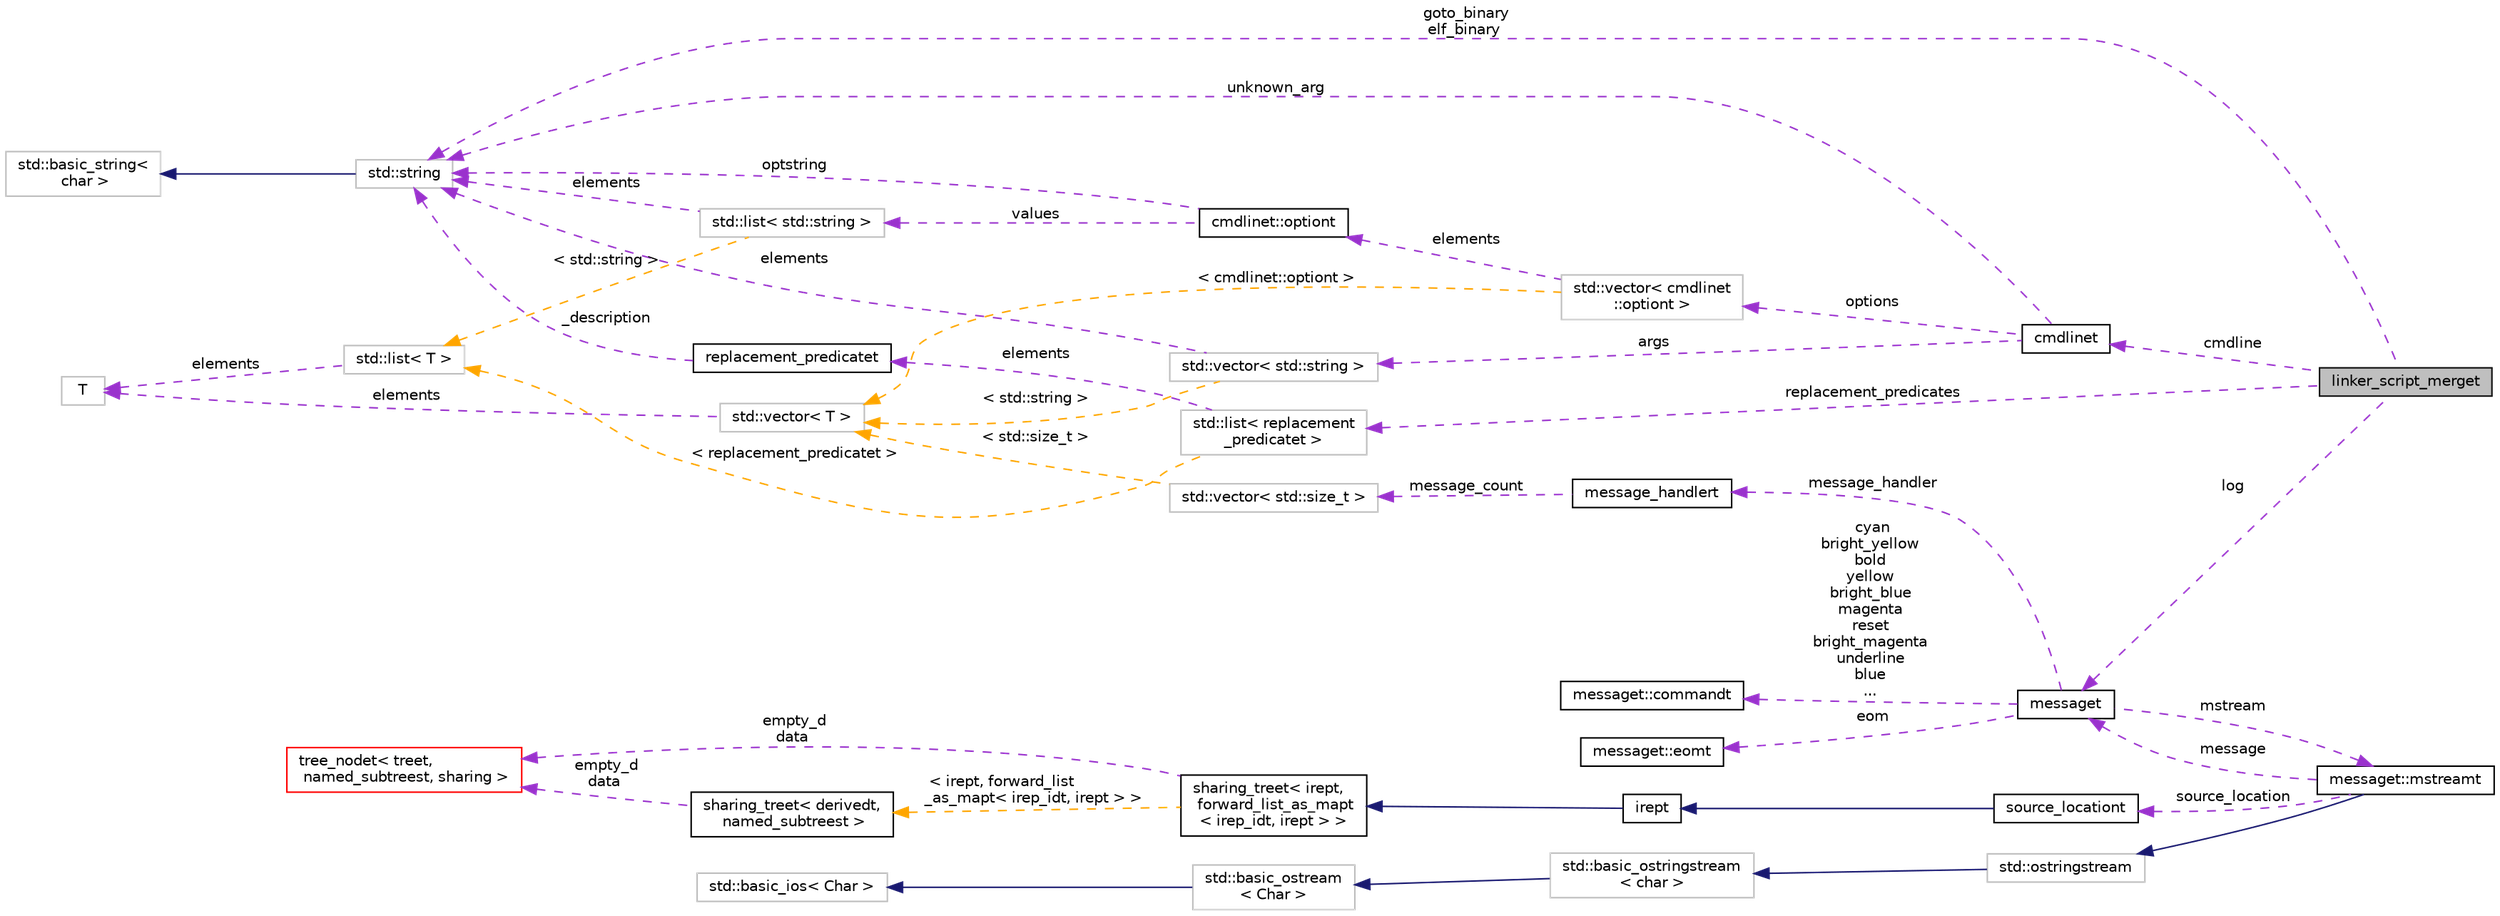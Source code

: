digraph "linker_script_merget"
{
 // LATEX_PDF_SIZE
  bgcolor="transparent";
  edge [fontname="Helvetica",fontsize="10",labelfontname="Helvetica",labelfontsize="10"];
  node [fontname="Helvetica",fontsize="10",shape=record];
  rankdir="LR";
  Node1 [label="linker_script_merget",height=0.2,width=0.4,color="black", fillcolor="grey75", style="filled", fontcolor="black",tooltip="Synthesise definitions of symbols that are defined in linker scripts."];
  Node2 -> Node1 [dir="back",color="darkorchid3",fontsize="10",style="dashed",label=" replacement_predicates" ,fontname="Helvetica"];
  Node2 [label="std::list\< replacement\l_predicatet \>",height=0.2,width=0.4,color="grey75",tooltip=" "];
  Node3 -> Node2 [dir="back",color="darkorchid3",fontsize="10",style="dashed",label=" elements" ,fontname="Helvetica"];
  Node3 [label="replacement_predicatet",height=0.2,width=0.4,color="black",URL="$classreplacement__predicatet.html",tooltip="Patterns of expressions that should be replaced."];
  Node4 -> Node3 [dir="back",color="darkorchid3",fontsize="10",style="dashed",label=" _description" ,fontname="Helvetica"];
  Node4 [label="std::string",height=0.2,width=0.4,color="grey75",tooltip="STL class."];
  Node5 -> Node4 [dir="back",color="midnightblue",fontsize="10",style="solid",fontname="Helvetica"];
  Node5 [label="std::basic_string\<\l char \>",height=0.2,width=0.4,color="grey75",tooltip="STL class."];
  Node6 -> Node2 [dir="back",color="orange",fontsize="10",style="dashed",label=" \< replacement_predicatet \>" ,fontname="Helvetica"];
  Node6 [label="std::list\< T \>",height=0.2,width=0.4,color="grey75",tooltip="STL class."];
  Node7 -> Node6 [dir="back",color="darkorchid3",fontsize="10",style="dashed",label=" elements" ,fontname="Helvetica"];
  Node7 [label="T",height=0.2,width=0.4,color="grey75",tooltip=" "];
  Node8 -> Node1 [dir="back",color="darkorchid3",fontsize="10",style="dashed",label=" log" ,fontname="Helvetica"];
  Node8 [label="messaget",height=0.2,width=0.4,color="black",URL="$classmessaget.html",tooltip="Class that provides messages with a built-in verbosity 'level'."];
  Node9 -> Node8 [dir="back",color="darkorchid3",fontsize="10",style="dashed",label=" message_handler" ,fontname="Helvetica"];
  Node9 [label="message_handlert",height=0.2,width=0.4,color="black",URL="$classmessage__handlert.html",tooltip=" "];
  Node10 -> Node9 [dir="back",color="darkorchid3",fontsize="10",style="dashed",label=" message_count" ,fontname="Helvetica"];
  Node10 [label="std::vector\< std::size_t \>",height=0.2,width=0.4,color="grey75",tooltip=" "];
  Node11 -> Node10 [dir="back",color="orange",fontsize="10",style="dashed",label=" \< std::size_t \>" ,fontname="Helvetica"];
  Node11 [label="std::vector\< T \>",height=0.2,width=0.4,color="grey75",tooltip="STL class."];
  Node7 -> Node11 [dir="back",color="darkorchid3",fontsize="10",style="dashed",label=" elements" ,fontname="Helvetica"];
  Node12 -> Node8 [dir="back",color="darkorchid3",fontsize="10",style="dashed",label=" cyan\nbright_yellow\nbold\nyellow\nbright_blue\nmagenta\nreset\nbright_magenta\nunderline\nblue\n..." ,fontname="Helvetica"];
  Node12 [label="messaget::commandt",height=0.2,width=0.4,color="black",URL="$classmessaget_1_1commandt.html",tooltip=" "];
  Node13 -> Node8 [dir="back",color="darkorchid3",fontsize="10",style="dashed",label=" mstream" ,fontname="Helvetica"];
  Node13 [label="messaget::mstreamt",height=0.2,width=0.4,color="black",URL="$classmessaget_1_1mstreamt.html",tooltip=" "];
  Node14 -> Node13 [dir="back",color="midnightblue",fontsize="10",style="solid",fontname="Helvetica"];
  Node14 [label="std::ostringstream",height=0.2,width=0.4,color="grey75",tooltip="STL class."];
  Node15 -> Node14 [dir="back",color="midnightblue",fontsize="10",style="solid",fontname="Helvetica"];
  Node15 [label="std::basic_ostringstream\l\< char \>",height=0.2,width=0.4,color="grey75",tooltip="STL class."];
  Node16 -> Node15 [dir="back",color="midnightblue",fontsize="10",style="solid",fontname="Helvetica"];
  Node16 [label="std::basic_ostream\l\< Char \>",height=0.2,width=0.4,color="grey75",tooltip="STL class."];
  Node17 -> Node16 [dir="back",color="midnightblue",fontsize="10",style="solid",fontname="Helvetica"];
  Node17 [label="std::basic_ios\< Char \>",height=0.2,width=0.4,color="grey75",tooltip="STL class."];
  Node8 -> Node13 [dir="back",color="darkorchid3",fontsize="10",style="dashed",label=" message" ,fontname="Helvetica"];
  Node19 -> Node13 [dir="back",color="darkorchid3",fontsize="10",style="dashed",label=" source_location" ,fontname="Helvetica"];
  Node19 [label="source_locationt",height=0.2,width=0.4,color="black",URL="$classsource__locationt.html",tooltip=" "];
  Node20 -> Node19 [dir="back",color="midnightblue",fontsize="10",style="solid",fontname="Helvetica"];
  Node20 [label="irept",height=0.2,width=0.4,color="black",URL="$classirept.html",tooltip="There are a large number of kinds of tree structured or tree-like data in CPROVER."];
  Node21 -> Node20 [dir="back",color="midnightblue",fontsize="10",style="solid",fontname="Helvetica"];
  Node21 [label="sharing_treet\< irept,\l forward_list_as_mapt\l\< irep_idt, irept \> \>",height=0.2,width=0.4,color="black",URL="$classsharing__treet.html",tooltip=" "];
  Node22 -> Node21 [dir="back",color="darkorchid3",fontsize="10",style="dashed",label=" empty_d\ndata" ,fontname="Helvetica"];
  Node22 [label="tree_nodet\< treet,\l named_subtreest, sharing \>",height=0.2,width=0.4,color="red",URL="$classtree__nodet.html",tooltip="A node with data in a tree, it contains:"];
  Node26 -> Node21 [dir="back",color="orange",fontsize="10",style="dashed",label=" \< irept, forward_list\l_as_mapt\< irep_idt, irept \> \>" ,fontname="Helvetica"];
  Node26 [label="sharing_treet\< derivedt,\l named_subtreest \>",height=0.2,width=0.4,color="black",URL="$classsharing__treet.html",tooltip="Base class for tree-like data structures with sharing."];
  Node22 -> Node26 [dir="back",color="darkorchid3",fontsize="10",style="dashed",label=" empty_d\ndata" ,fontname="Helvetica"];
  Node27 -> Node8 [dir="back",color="darkorchid3",fontsize="10",style="dashed",label=" eom" ,fontname="Helvetica"];
  Node27 [label="messaget::eomt",height=0.2,width=0.4,color="black",URL="$classmessaget_1_1eomt.html",tooltip=" "];
  Node4 -> Node1 [dir="back",color="darkorchid3",fontsize="10",style="dashed",label=" goto_binary\nelf_binary" ,fontname="Helvetica"];
  Node28 -> Node1 [dir="back",color="darkorchid3",fontsize="10",style="dashed",label=" cmdline" ,fontname="Helvetica"];
  Node28 [label="cmdlinet",height=0.2,width=0.4,color="black",URL="$classcmdlinet.html",tooltip=" "];
  Node29 -> Node28 [dir="back",color="darkorchid3",fontsize="10",style="dashed",label=" options" ,fontname="Helvetica"];
  Node29 [label="std::vector\< cmdlinet\l::optiont \>",height=0.2,width=0.4,color="grey75",tooltip=" "];
  Node30 -> Node29 [dir="back",color="darkorchid3",fontsize="10",style="dashed",label=" elements" ,fontname="Helvetica"];
  Node30 [label="cmdlinet::optiont",height=0.2,width=0.4,color="black",URL="$structcmdlinet_1_1optiont.html",tooltip=" "];
  Node4 -> Node30 [dir="back",color="darkorchid3",fontsize="10",style="dashed",label=" optstring" ,fontname="Helvetica"];
  Node31 -> Node30 [dir="back",color="darkorchid3",fontsize="10",style="dashed",label=" values" ,fontname="Helvetica"];
  Node31 [label="std::list\< std::string \>",height=0.2,width=0.4,color="grey75",tooltip=" "];
  Node4 -> Node31 [dir="back",color="darkorchid3",fontsize="10",style="dashed",label=" elements" ,fontname="Helvetica"];
  Node6 -> Node31 [dir="back",color="orange",fontsize="10",style="dashed",label=" \< std::string \>" ,fontname="Helvetica"];
  Node11 -> Node29 [dir="back",color="orange",fontsize="10",style="dashed",label=" \< cmdlinet::optiont \>" ,fontname="Helvetica"];
  Node4 -> Node28 [dir="back",color="darkorchid3",fontsize="10",style="dashed",label=" unknown_arg" ,fontname="Helvetica"];
  Node32 -> Node28 [dir="back",color="darkorchid3",fontsize="10",style="dashed",label=" args" ,fontname="Helvetica"];
  Node32 [label="std::vector\< std::string \>",height=0.2,width=0.4,color="grey75",tooltip=" "];
  Node4 -> Node32 [dir="back",color="darkorchid3",fontsize="10",style="dashed",label=" elements" ,fontname="Helvetica"];
  Node11 -> Node32 [dir="back",color="orange",fontsize="10",style="dashed",label=" \< std::string \>" ,fontname="Helvetica"];
}
